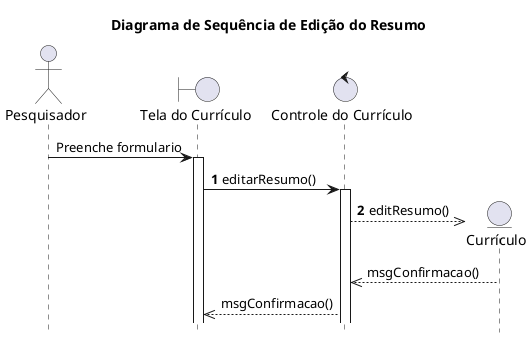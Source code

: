 @startuml diaSeqEditarResumo
title "Diagrama de Sequência de Edição do Resumo"
hide footbox

actor Pesquisador as user
boundary "Tela do Currículo" as uiRE 
control "Controle do Currículo" as contRE 
entity "Currículo" as res

user -> uiRE ++: Preenche formulario

autonumber
uiRE -> contRE ++: editarResumo()
contRE -->> res **: editResumo()

autonumber stop
res -->> contRE : msgConfirmacao()
contRE -->> uiRE : msgConfirmacao()

@enduml